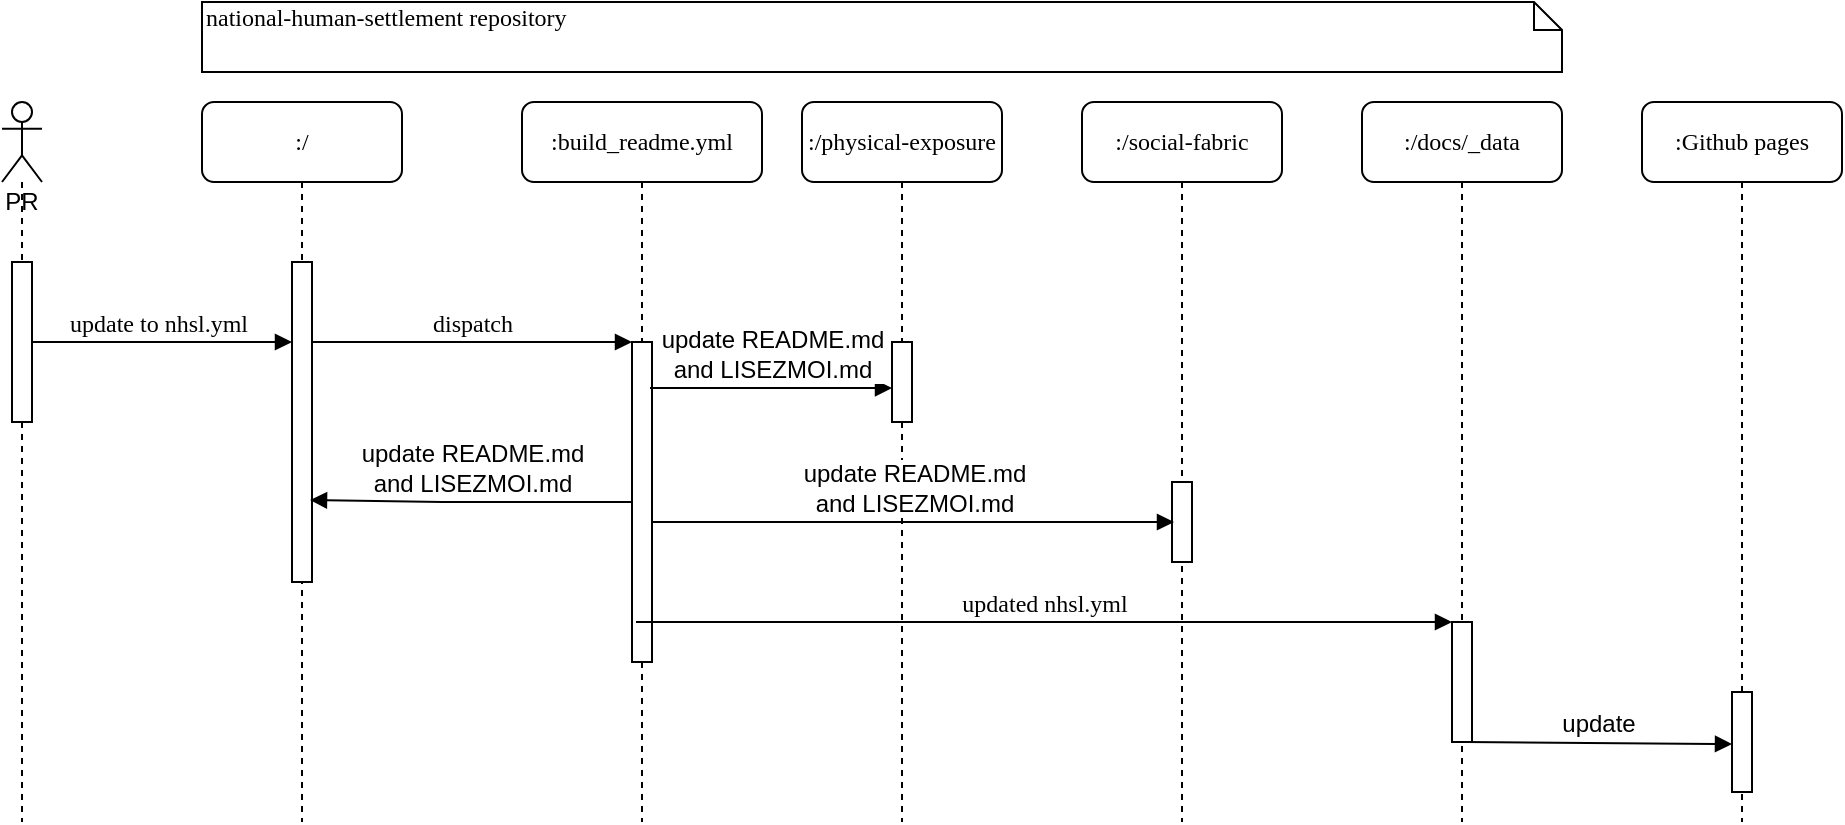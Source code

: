 <mxfile version="16.5.1" type="device"><diagram name="Page-1" id="13e1069c-82ec-6db2-03f1-153e76fe0fe0"><mxGraphModel dx="1422" dy="903" grid="1" gridSize="10" guides="1" tooltips="1" connect="1" arrows="1" fold="1" page="1" pageScale="1" pageWidth="1100" pageHeight="850" background="none" math="0" shadow="0"><root><mxCell id="0"/><mxCell id="1" parent="0"/><mxCell id="7baba1c4bc27f4b0-2" value=":/" style="shape=umlLifeline;perimeter=lifelinePerimeter;whiteSpace=wrap;html=1;container=1;collapsible=0;recursiveResize=0;outlineConnect=0;rounded=1;shadow=0;comic=0;labelBackgroundColor=none;strokeWidth=1;fontFamily=Verdana;fontSize=12;align=center;" parent="1" vertex="1"><mxGeometry x="240" y="80" width="100" height="360" as="geometry"/></mxCell><mxCell id="7baba1c4bc27f4b0-10" value="" style="html=1;points=[];perimeter=orthogonalPerimeter;rounded=0;shadow=0;comic=0;labelBackgroundColor=none;strokeWidth=1;fontFamily=Verdana;fontSize=12;align=center;" parent="7baba1c4bc27f4b0-2" vertex="1"><mxGeometry x="45" y="80" width="10" height="160" as="geometry"/></mxCell><mxCell id="7baba1c4bc27f4b0-3" value=":build_readme.yml" style="shape=umlLifeline;perimeter=lifelinePerimeter;whiteSpace=wrap;html=1;container=1;collapsible=0;recursiveResize=0;outlineConnect=0;rounded=1;shadow=0;comic=0;labelBackgroundColor=none;strokeWidth=1;fontFamily=Verdana;fontSize=12;align=center;" parent="1" vertex="1"><mxGeometry x="400" y="80" width="120" height="360" as="geometry"/></mxCell><mxCell id="7baba1c4bc27f4b0-13" value="" style="html=1;points=[];perimeter=orthogonalPerimeter;rounded=0;shadow=0;comic=0;labelBackgroundColor=none;strokeWidth=1;fontFamily=Verdana;fontSize=12;align=center;" parent="7baba1c4bc27f4b0-3" vertex="1"><mxGeometry x="55" y="120" width="10" height="160" as="geometry"/></mxCell><mxCell id="7baba1c4bc27f4b0-4" value=":/physical-exposure" style="shape=umlLifeline;perimeter=lifelinePerimeter;whiteSpace=wrap;html=1;container=1;collapsible=0;recursiveResize=0;outlineConnect=0;rounded=1;shadow=0;comic=0;labelBackgroundColor=none;strokeWidth=1;fontFamily=Verdana;fontSize=12;align=center;" parent="1" vertex="1"><mxGeometry x="540" y="80" width="100" height="360" as="geometry"/></mxCell><mxCell id="7baba1c4bc27f4b0-16" value="" style="html=1;points=[];perimeter=orthogonalPerimeter;rounded=0;shadow=0;comic=0;labelBackgroundColor=none;strokeWidth=1;fontFamily=Verdana;fontSize=12;align=center;" parent="7baba1c4bc27f4b0-4" vertex="1"><mxGeometry x="45" y="120" width="10" height="40" as="geometry"/></mxCell><mxCell id="7baba1c4bc27f4b0-5" value=":/social-fabric" style="shape=umlLifeline;perimeter=lifelinePerimeter;whiteSpace=wrap;html=1;container=1;collapsible=0;recursiveResize=0;outlineConnect=0;rounded=1;shadow=0;comic=0;labelBackgroundColor=none;strokeWidth=1;fontFamily=Verdana;fontSize=12;align=center;" parent="1" vertex="1"><mxGeometry x="680" y="80" width="100" height="360" as="geometry"/></mxCell><mxCell id="7baba1c4bc27f4b0-19" value="" style="html=1;points=[];perimeter=orthogonalPerimeter;rounded=0;shadow=0;comic=0;labelBackgroundColor=none;strokeWidth=1;fontFamily=Verdana;fontSize=12;align=center;" parent="7baba1c4bc27f4b0-5" vertex="1"><mxGeometry x="45" y="190" width="10" height="40" as="geometry"/></mxCell><mxCell id="7baba1c4bc27f4b0-6" value=":/docs/_data" style="shape=umlLifeline;perimeter=lifelinePerimeter;whiteSpace=wrap;html=1;container=1;collapsible=0;recursiveResize=0;outlineConnect=0;rounded=1;shadow=0;comic=0;labelBackgroundColor=none;strokeWidth=1;fontFamily=Verdana;fontSize=12;align=center;" parent="1" vertex="1"><mxGeometry x="820" y="80" width="100" height="360" as="geometry"/></mxCell><mxCell id="MhC9KusgaJYbTmtrkYNn-3" value="" style="html=1;points=[];perimeter=orthogonalPerimeter;" parent="7baba1c4bc27f4b0-6" vertex="1"><mxGeometry x="45" y="260" width="10" height="60" as="geometry"/></mxCell><mxCell id="7baba1c4bc27f4b0-7" value=":Github pages" style="shape=umlLifeline;perimeter=lifelinePerimeter;whiteSpace=wrap;html=1;container=1;collapsible=0;recursiveResize=0;outlineConnect=0;rounded=1;shadow=0;comic=0;labelBackgroundColor=none;strokeWidth=1;fontFamily=Verdana;fontSize=12;align=center;" parent="1" vertex="1"><mxGeometry x="960" y="80" width="100" height="360" as="geometry"/></mxCell><mxCell id="MhC9KusgaJYbTmtrkYNn-4" value="" style="html=1;points=[];perimeter=orthogonalPerimeter;" parent="7baba1c4bc27f4b0-7" vertex="1"><mxGeometry x="45" y="295" width="10" height="50" as="geometry"/></mxCell><mxCell id="7baba1c4bc27f4b0-17" value="updated nhsl.yml" style="html=1;verticalAlign=bottom;endArrow=block;labelBackgroundColor=none;fontFamily=Verdana;fontSize=12;edgeStyle=elbowEdgeStyle;elbow=vertical;" parent="1" target="MhC9KusgaJYbTmtrkYNn-3" edge="1"><mxGeometry relative="1" as="geometry"><mxPoint x="457" y="340" as="sourcePoint"/><Array as="points"><mxPoint x="550" y="340"/><mxPoint x="570" y="320"/></Array><mxPoint x="586" y="220" as="targetPoint"/></mxGeometry></mxCell><mxCell id="7baba1c4bc27f4b0-11" value="update to nhsl.yml" style="html=1;verticalAlign=bottom;endArrow=block;labelBackgroundColor=none;fontFamily=Verdana;fontSize=12;edgeStyle=elbowEdgeStyle;elbow=vertical;" parent="1" source="MhC9KusgaJYbTmtrkYNn-1" edge="1"><mxGeometry relative="1" as="geometry"><mxPoint x="170" y="203" as="sourcePoint"/><mxPoint x="285" y="200" as="targetPoint"/><Array as="points"><mxPoint x="230" y="200"/></Array></mxGeometry></mxCell><mxCell id="7baba1c4bc27f4b0-14" value="dispatch" style="html=1;verticalAlign=bottom;endArrow=block;entryX=0;entryY=0;labelBackgroundColor=none;fontFamily=Verdana;fontSize=12;edgeStyle=elbowEdgeStyle;elbow=vertical;" parent="1" source="7baba1c4bc27f4b0-10" target="7baba1c4bc27f4b0-13" edge="1"><mxGeometry relative="1" as="geometry"><mxPoint x="370" y="200" as="sourcePoint"/></mxGeometry></mxCell><mxCell id="7baba1c4bc27f4b0-41" value="national-human-settlement repository" style="shape=note;whiteSpace=wrap;html=1;size=14;verticalAlign=top;align=left;spacingTop=-6;rounded=0;shadow=0;comic=0;labelBackgroundColor=none;strokeWidth=1;fontFamily=Verdana;fontSize=12" parent="1" vertex="1"><mxGeometry x="240" y="30" width="680" height="35" as="geometry"/></mxCell><mxCell id="MhC9KusgaJYbTmtrkYNn-1" value="PR" style="shape=umlLifeline;participant=umlActor;perimeter=lifelinePerimeter;whiteSpace=wrap;html=1;container=1;collapsible=0;recursiveResize=0;verticalAlign=top;spacingTop=36;outlineConnect=0;" parent="1" vertex="1"><mxGeometry x="140" y="80" width="20" height="360" as="geometry"/></mxCell><mxCell id="MhC9KusgaJYbTmtrkYNn-2" value="" style="html=1;points=[];perimeter=orthogonalPerimeter;" parent="MhC9KusgaJYbTmtrkYNn-1" vertex="1"><mxGeometry x="5" y="80" width="10" height="80" as="geometry"/></mxCell><mxCell id="MhC9KusgaJYbTmtrkYNn-5" value="update README.md&lt;br style=&quot;font-size: 12px&quot;&gt;and LISEZMOI.md" style="html=1;verticalAlign=bottom;endArrow=block;rounded=0;fontSize=12;entryX=0.9;entryY=0.744;entryDx=0;entryDy=0;entryPerimeter=0;" parent="1" source="7baba1c4bc27f4b0-13" target="7baba1c4bc27f4b0-10" edge="1"><mxGeometry width="80" relative="1" as="geometry"><mxPoint x="510" y="450" as="sourcePoint"/><mxPoint x="310" y="280" as="targetPoint"/><Array as="points"><mxPoint x="360" y="280"/></Array></mxGeometry></mxCell><mxCell id="MhC9KusgaJYbTmtrkYNn-6" value="update README.md&lt;br style=&quot;font-size: 12px&quot;&gt;and LISEZMOI.md" style="html=1;verticalAlign=bottom;endArrow=block;rounded=0;fontSize=12;entryX=0.1;entryY=0.5;entryDx=0;entryDy=0;entryPerimeter=0;" parent="1" source="7baba1c4bc27f4b0-13" target="7baba1c4bc27f4b0-19" edge="1"><mxGeometry width="80" relative="1" as="geometry"><mxPoint x="480" y="290" as="sourcePoint"/><mxPoint x="300" y="290" as="targetPoint"/><Array as="points"/><mxPoint as="offset"/></mxGeometry></mxCell><mxCell id="MhC9KusgaJYbTmtrkYNn-7" value="update README.md&lt;br style=&quot;font-size: 12px&quot;&gt;and LISEZMOI.md" style="html=1;verticalAlign=bottom;endArrow=block;rounded=0;fontSize=12;exitX=0.9;exitY=0.144;exitDx=0;exitDy=0;exitPerimeter=0;" parent="1" source="7baba1c4bc27f4b0-13" target="7baba1c4bc27f4b0-16" edge="1"><mxGeometry width="80" relative="1" as="geometry"><mxPoint x="470" y="220" as="sourcePoint"/><mxPoint x="560" y="231" as="targetPoint"/><Array as="points"/><mxPoint as="offset"/></mxGeometry></mxCell><mxCell id="MhC9KusgaJYbTmtrkYNn-8" value="update" style="html=1;verticalAlign=bottom;endArrow=block;rounded=0;fontSize=12;exitX=0.7;exitY=1;exitDx=0;exitDy=0;exitPerimeter=0;entryX=0;entryY=0.52;entryDx=0;entryDy=0;entryPerimeter=0;" parent="1" source="MhC9KusgaJYbTmtrkYNn-3" target="MhC9KusgaJYbTmtrkYNn-4" edge="1"><mxGeometry width="80" relative="1" as="geometry"><mxPoint x="880" y="400" as="sourcePoint"/><mxPoint x="1000" y="400" as="targetPoint"/></mxGeometry></mxCell></root></mxGraphModel></diagram></mxfile>